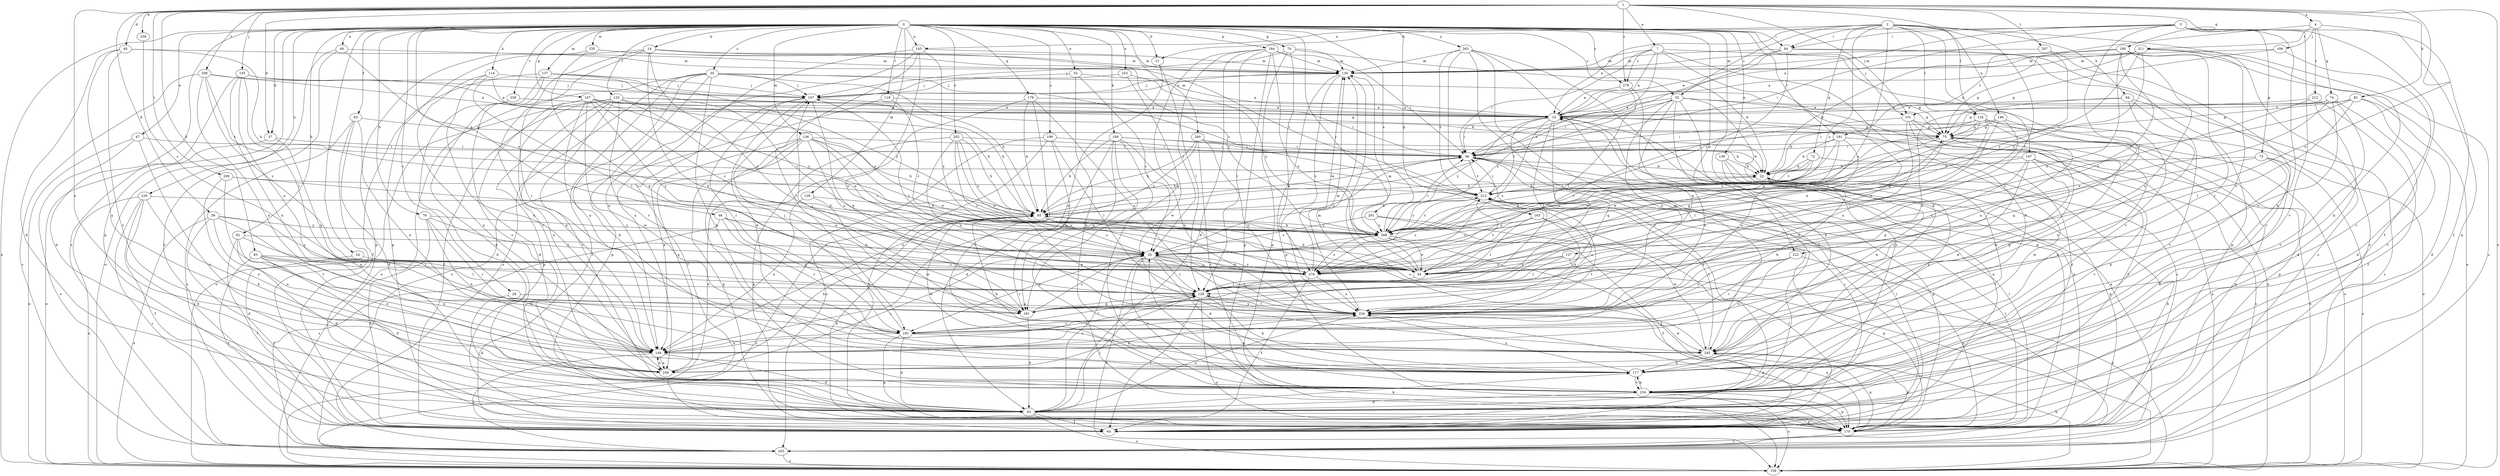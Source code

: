 strict digraph  {
0;
1;
2;
3;
4;
7;
10;
14;
21;
22;
24;
28;
30;
32;
33;
37;
39;
40;
43;
46;
47;
49;
52;
54;
63;
64;
70;
72;
73;
74;
75;
76;
81;
82;
83;
84;
85;
94;
96;
101;
105;
106;
107;
109;
114;
117;
118;
123;
124;
127;
128;
129;
136;
137;
138;
139;
145;
147;
148;
149;
159;
163;
164;
167;
170;
179;
180;
181;
191;
192;
199;
201;
202;
203;
207;
208;
209;
211;
212;
213;
220;
222;
224;
229;
234;
235;
239;
245;
253;
256;
260;
263;
268;
278;
279;
0 -> 14  [label=b];
0 -> 21  [label=b];
0 -> 24  [label=c];
0 -> 28  [label=c];
0 -> 30  [label=c];
0 -> 32  [label=c];
0 -> 37  [label=d];
0 -> 46  [label=e];
0 -> 47  [label=e];
0 -> 49  [label=e];
0 -> 52  [label=e];
0 -> 63  [label=f];
0 -> 70  [label=g];
0 -> 76  [label=h];
0 -> 81  [label=h];
0 -> 94  [label=i];
0 -> 101  [label=j];
0 -> 109  [label=k];
0 -> 114  [label=k];
0 -> 117  [label=k];
0 -> 118  [label=l];
0 -> 123  [label=l];
0 -> 129  [label=m];
0 -> 136  [label=m];
0 -> 137  [label=m];
0 -> 139  [label=n];
0 -> 145  [label=n];
0 -> 159  [label=o];
0 -> 163  [label=p];
0 -> 164  [label=p];
0 -> 167  [label=p];
0 -> 170  [label=p];
0 -> 179  [label=q];
0 -> 191  [label=r];
0 -> 199  [label=s];
0 -> 201  [label=s];
0 -> 202  [label=s];
0 -> 203  [label=s];
0 -> 220  [label=u];
0 -> 222  [label=u];
0 -> 229  [label=v];
0 -> 235  [label=w];
0 -> 253  [label=x];
0 -> 260  [label=y];
0 -> 263  [label=y];
0 -> 268  [label=y];
0 -> 278  [label=z];
1 -> 4  [label=a];
1 -> 7  [label=a];
1 -> 37  [label=d];
1 -> 39  [label=d];
1 -> 40  [label=d];
1 -> 54  [label=e];
1 -> 82  [label=h];
1 -> 83  [label=h];
1 -> 101  [label=j];
1 -> 105  [label=j];
1 -> 124  [label=l];
1 -> 159  [label=o];
1 -> 180  [label=q];
1 -> 207  [label=t];
1 -> 208  [label=t];
1 -> 209  [label=t];
1 -> 239  [label=w];
1 -> 256  [label=x];
1 -> 278  [label=z];
2 -> 10  [label=a];
2 -> 32  [label=c];
2 -> 54  [label=e];
2 -> 72  [label=g];
2 -> 84  [label=h];
2 -> 94  [label=i];
2 -> 124  [label=l];
2 -> 127  [label=l];
2 -> 145  [label=n];
2 -> 147  [label=n];
2 -> 148  [label=n];
2 -> 203  [label=s];
2 -> 268  [label=y];
3 -> 10  [label=a];
3 -> 21  [label=b];
3 -> 64  [label=f];
3 -> 73  [label=g];
3 -> 94  [label=i];
3 -> 96  [label=i];
3 -> 117  [label=k];
3 -> 170  [label=p];
3 -> 222  [label=u];
3 -> 234  [label=v];
4 -> 64  [label=f];
4 -> 74  [label=g];
4 -> 106  [label=j];
4 -> 191  [label=r];
4 -> 211  [label=t];
4 -> 212  [label=t];
7 -> 10  [label=a];
7 -> 85  [label=h];
7 -> 96  [label=i];
7 -> 117  [label=k];
7 -> 138  [label=m];
7 -> 181  [label=q];
7 -> 234  [label=v];
7 -> 278  [label=z];
10 -> 75  [label=g];
10 -> 96  [label=i];
10 -> 128  [label=l];
10 -> 181  [label=q];
10 -> 213  [label=t];
10 -> 268  [label=y];
10 -> 279  [label=z];
14 -> 138  [label=m];
14 -> 170  [label=p];
14 -> 181  [label=q];
14 -> 192  [label=r];
14 -> 213  [label=t];
14 -> 234  [label=v];
14 -> 279  [label=z];
21 -> 128  [label=l];
21 -> 149  [label=n];
22 -> 213  [label=t];
22 -> 234  [label=v];
24 -> 64  [label=f];
24 -> 279  [label=z];
28 -> 43  [label=d];
28 -> 224  [label=u];
30 -> 64  [label=f];
30 -> 75  [label=g];
30 -> 85  [label=h];
30 -> 107  [label=j];
30 -> 117  [label=k];
30 -> 149  [label=n];
30 -> 159  [label=o];
30 -> 170  [label=p];
30 -> 203  [label=s];
30 -> 213  [label=t];
32 -> 10  [label=a];
32 -> 75  [label=g];
32 -> 96  [label=i];
32 -> 117  [label=k];
32 -> 149  [label=n];
32 -> 159  [label=o];
32 -> 203  [label=s];
32 -> 224  [label=u];
32 -> 234  [label=v];
32 -> 268  [label=y];
33 -> 54  [label=e];
33 -> 117  [label=k];
33 -> 128  [label=l];
33 -> 159  [label=o];
33 -> 192  [label=r];
33 -> 224  [label=u];
33 -> 234  [label=v];
33 -> 279  [label=z];
37 -> 96  [label=i];
37 -> 159  [label=o];
37 -> 181  [label=q];
39 -> 43  [label=d];
39 -> 149  [label=n];
39 -> 159  [label=o];
39 -> 181  [label=q];
39 -> 268  [label=y];
39 -> 279  [label=z];
40 -> 43  [label=d];
40 -> 85  [label=h];
40 -> 138  [label=m];
40 -> 234  [label=v];
40 -> 256  [label=x];
43 -> 33  [label=c];
43 -> 64  [label=f];
43 -> 96  [label=i];
43 -> 117  [label=k];
43 -> 128  [label=l];
43 -> 159  [label=o];
43 -> 170  [label=p];
43 -> 224  [label=u];
46 -> 54  [label=e];
46 -> 181  [label=q];
46 -> 192  [label=r];
46 -> 203  [label=s];
46 -> 268  [label=y];
47 -> 96  [label=i];
47 -> 159  [label=o];
47 -> 203  [label=s];
47 -> 234  [label=v];
49 -> 64  [label=f];
49 -> 138  [label=m];
49 -> 159  [label=o];
49 -> 268  [label=y];
52 -> 10  [label=a];
52 -> 33  [label=c];
52 -> 107  [label=j];
52 -> 117  [label=k];
54 -> 33  [label=c];
54 -> 85  [label=h];
54 -> 128  [label=l];
54 -> 138  [label=m];
54 -> 213  [label=t];
63 -> 43  [label=d];
63 -> 64  [label=f];
63 -> 75  [label=g];
63 -> 149  [label=n];
63 -> 203  [label=s];
64 -> 10  [label=a];
64 -> 22  [label=b];
64 -> 96  [label=i];
70 -> 22  [label=b];
70 -> 107  [label=j];
70 -> 138  [label=m];
70 -> 170  [label=p];
70 -> 224  [label=u];
72 -> 22  [label=b];
72 -> 33  [label=c];
72 -> 85  [label=h];
72 -> 213  [label=t];
72 -> 245  [label=w];
73 -> 22  [label=b];
73 -> 43  [label=d];
73 -> 117  [label=k];
73 -> 159  [label=o];
73 -> 279  [label=z];
74 -> 43  [label=d];
74 -> 54  [label=e];
74 -> 75  [label=g];
74 -> 224  [label=u];
74 -> 234  [label=v];
74 -> 101  [label=t];
75 -> 96  [label=i];
75 -> 117  [label=k];
75 -> 128  [label=l];
75 -> 170  [label=p];
75 -> 245  [label=w];
75 -> 279  [label=z];
76 -> 64  [label=f];
76 -> 149  [label=n];
76 -> 192  [label=r];
76 -> 268  [label=y];
76 -> 279  [label=z];
81 -> 33  [label=c];
81 -> 43  [label=d];
81 -> 64  [label=f];
81 -> 128  [label=l];
81 -> 256  [label=x];
82 -> 10  [label=a];
82 -> 43  [label=d];
82 -> 75  [label=g];
82 -> 128  [label=l];
82 -> 213  [label=t];
82 -> 234  [label=v];
83 -> 43  [label=d];
83 -> 54  [label=e];
83 -> 64  [label=f];
83 -> 128  [label=l];
83 -> 149  [label=n];
83 -> 245  [label=w];
84 -> 10  [label=a];
84 -> 203  [label=s];
84 -> 224  [label=u];
84 -> 234  [label=v];
84 -> 256  [label=x];
85 -> 33  [label=c];
85 -> 96  [label=i];
85 -> 117  [label=k];
85 -> 159  [label=o];
85 -> 268  [label=y];
94 -> 10  [label=a];
94 -> 96  [label=i];
94 -> 138  [label=m];
94 -> 170  [label=p];
94 -> 203  [label=s];
94 -> 268  [label=y];
96 -> 22  [label=b];
96 -> 33  [label=c];
96 -> 85  [label=h];
96 -> 170  [label=p];
96 -> 213  [label=t];
101 -> 43  [label=d];
101 -> 64  [label=f];
101 -> 75  [label=g];
101 -> 159  [label=o];
101 -> 224  [label=u];
101 -> 279  [label=z];
105 -> 10  [label=a];
105 -> 43  [label=d];
105 -> 107  [label=j];
105 -> 128  [label=l];
105 -> 149  [label=n];
105 -> 224  [label=u];
106 -> 75  [label=g];
106 -> 138  [label=m];
106 -> 234  [label=v];
107 -> 10  [label=a];
107 -> 64  [label=f];
107 -> 96  [label=i];
107 -> 138  [label=m];
107 -> 181  [label=q];
107 -> 192  [label=r];
107 -> 245  [label=w];
109 -> 22  [label=b];
109 -> 43  [label=d];
109 -> 85  [label=h];
109 -> 96  [label=i];
109 -> 170  [label=p];
109 -> 181  [label=q];
109 -> 224  [label=u];
109 -> 234  [label=v];
114 -> 22  [label=b];
114 -> 107  [label=j];
114 -> 128  [label=l];
114 -> 149  [label=n];
114 -> 256  [label=x];
117 -> 85  [label=h];
117 -> 224  [label=u];
117 -> 234  [label=v];
118 -> 10  [label=a];
118 -> 33  [label=c];
118 -> 203  [label=s];
123 -> 10  [label=a];
123 -> 54  [label=e];
123 -> 64  [label=f];
123 -> 85  [label=h];
123 -> 159  [label=o];
123 -> 170  [label=p];
123 -> 192  [label=r];
123 -> 234  [label=v];
123 -> 256  [label=x];
123 -> 268  [label=y];
124 -> 22  [label=b];
124 -> 33  [label=c];
124 -> 54  [label=e];
124 -> 75  [label=g];
124 -> 96  [label=i];
124 -> 159  [label=o];
124 -> 170  [label=p];
124 -> 224  [label=u];
127 -> 54  [label=e];
127 -> 128  [label=l];
127 -> 159  [label=o];
127 -> 279  [label=z];
128 -> 64  [label=f];
128 -> 107  [label=j];
128 -> 117  [label=k];
128 -> 159  [label=o];
128 -> 181  [label=q];
128 -> 224  [label=u];
129 -> 85  [label=h];
129 -> 149  [label=n];
129 -> 245  [label=w];
136 -> 33  [label=c];
136 -> 54  [label=e];
136 -> 85  [label=h];
136 -> 96  [label=i];
136 -> 149  [label=n];
136 -> 170  [label=p];
136 -> 234  [label=v];
136 -> 256  [label=x];
136 -> 279  [label=z];
137 -> 33  [label=c];
137 -> 43  [label=d];
137 -> 64  [label=f];
137 -> 107  [label=j];
137 -> 234  [label=v];
137 -> 268  [label=y];
138 -> 107  [label=j];
138 -> 159  [label=o];
138 -> 170  [label=p];
138 -> 279  [label=z];
139 -> 22  [label=b];
139 -> 170  [label=p];
139 -> 245  [label=w];
139 -> 256  [label=x];
145 -> 138  [label=m];
145 -> 149  [label=n];
145 -> 192  [label=r];
145 -> 224  [label=u];
145 -> 256  [label=x];
145 -> 279  [label=z];
147 -> 22  [label=b];
147 -> 85  [label=h];
147 -> 181  [label=q];
147 -> 192  [label=r];
147 -> 203  [label=s];
147 -> 234  [label=v];
147 -> 245  [label=w];
148 -> 54  [label=e];
148 -> 75  [label=g];
148 -> 96  [label=i];
148 -> 128  [label=l];
148 -> 181  [label=q];
149 -> 43  [label=d];
149 -> 128  [label=l];
149 -> 203  [label=s];
149 -> 213  [label=t];
149 -> 256  [label=x];
159 -> 10  [label=a];
159 -> 245  [label=w];
163 -> 33  [label=c];
163 -> 64  [label=f];
163 -> 128  [label=l];
163 -> 224  [label=u];
163 -> 268  [label=y];
164 -> 33  [label=c];
164 -> 43  [label=d];
164 -> 54  [label=e];
164 -> 96  [label=i];
164 -> 128  [label=l];
164 -> 138  [label=m];
164 -> 170  [label=p];
164 -> 181  [label=q];
167 -> 10  [label=a];
167 -> 33  [label=c];
167 -> 43  [label=d];
167 -> 75  [label=g];
167 -> 85  [label=h];
167 -> 117  [label=k];
167 -> 149  [label=n];
167 -> 245  [label=w];
167 -> 268  [label=y];
167 -> 279  [label=z];
170 -> 10  [label=a];
170 -> 85  [label=h];
170 -> 96  [label=i];
170 -> 203  [label=s];
170 -> 213  [label=t];
170 -> 224  [label=u];
170 -> 245  [label=w];
179 -> 10  [label=a];
179 -> 85  [label=h];
179 -> 159  [label=o];
179 -> 224  [label=u];
179 -> 234  [label=v];
180 -> 22  [label=b];
180 -> 54  [label=e];
180 -> 138  [label=m];
180 -> 159  [label=o];
180 -> 192  [label=r];
180 -> 224  [label=u];
180 -> 279  [label=z];
181 -> 33  [label=c];
181 -> 43  [label=d];
181 -> 107  [label=j];
191 -> 22  [label=b];
191 -> 54  [label=e];
191 -> 96  [label=i];
191 -> 159  [label=o];
191 -> 224  [label=u];
191 -> 268  [label=y];
192 -> 22  [label=b];
192 -> 43  [label=d];
192 -> 107  [label=j];
192 -> 128  [label=l];
192 -> 149  [label=n];
192 -> 170  [label=p];
192 -> 245  [label=w];
199 -> 96  [label=i];
199 -> 128  [label=l];
199 -> 170  [label=p];
199 -> 181  [label=q];
199 -> 203  [label=s];
201 -> 33  [label=c];
201 -> 64  [label=f];
201 -> 245  [label=w];
201 -> 268  [label=y];
202 -> 54  [label=e];
202 -> 85  [label=h];
202 -> 96  [label=i];
202 -> 170  [label=p];
202 -> 224  [label=u];
202 -> 268  [label=y];
202 -> 279  [label=z];
203 -> 10  [label=a];
203 -> 159  [label=o];
203 -> 213  [label=t];
207 -> 138  [label=m];
207 -> 234  [label=v];
207 -> 268  [label=y];
208 -> 54  [label=e];
208 -> 149  [label=n];
208 -> 213  [label=t];
208 -> 256  [label=x];
209 -> 10  [label=a];
209 -> 107  [label=j];
209 -> 149  [label=n];
209 -> 203  [label=s];
209 -> 213  [label=t];
209 -> 279  [label=z];
211 -> 10  [label=a];
211 -> 75  [label=g];
211 -> 117  [label=k];
211 -> 138  [label=m];
211 -> 203  [label=s];
211 -> 213  [label=t];
211 -> 224  [label=u];
211 -> 268  [label=y];
212 -> 10  [label=a];
212 -> 43  [label=d];
212 -> 64  [label=f];
212 -> 279  [label=z];
213 -> 85  [label=h];
213 -> 96  [label=i];
213 -> 224  [label=u];
213 -> 268  [label=y];
213 -> 279  [label=z];
220 -> 43  [label=d];
220 -> 64  [label=f];
220 -> 85  [label=h];
220 -> 117  [label=k];
220 -> 159  [label=o];
220 -> 203  [label=s];
222 -> 54  [label=e];
222 -> 149  [label=n];
222 -> 170  [label=p];
222 -> 192  [label=r];
222 -> 224  [label=u];
224 -> 128  [label=l];
224 -> 138  [label=m];
224 -> 170  [label=p];
224 -> 192  [label=r];
224 -> 245  [label=w];
229 -> 10  [label=a];
229 -> 43  [label=d];
234 -> 33  [label=c];
234 -> 43  [label=d];
234 -> 117  [label=k];
234 -> 159  [label=o];
234 -> 170  [label=p];
235 -> 138  [label=m];
235 -> 170  [label=p];
235 -> 181  [label=q];
235 -> 268  [label=y];
239 -> 279  [label=z];
245 -> 75  [label=g];
245 -> 117  [label=k];
245 -> 138  [label=m];
245 -> 170  [label=p];
245 -> 213  [label=t];
253 -> 107  [label=j];
253 -> 245  [label=w];
253 -> 268  [label=y];
256 -> 33  [label=c];
256 -> 85  [label=h];
256 -> 149  [label=n];
256 -> 224  [label=u];
260 -> 22  [label=b];
260 -> 85  [label=h];
260 -> 96  [label=i];
260 -> 149  [label=n];
260 -> 224  [label=u];
260 -> 234  [label=v];
263 -> 43  [label=d];
263 -> 64  [label=f];
263 -> 138  [label=m];
263 -> 170  [label=p];
263 -> 213  [label=t];
263 -> 234  [label=v];
263 -> 245  [label=w];
268 -> 22  [label=b];
268 -> 33  [label=c];
268 -> 54  [label=e];
268 -> 64  [label=f];
268 -> 75  [label=g];
268 -> 85  [label=h];
268 -> 96  [label=i];
268 -> 170  [label=p];
268 -> 213  [label=t];
268 -> 279  [label=z];
278 -> 10  [label=a];
278 -> 128  [label=l];
278 -> 181  [label=q];
279 -> 64  [label=f];
279 -> 75  [label=g];
279 -> 138  [label=m];
279 -> 224  [label=u];
}
